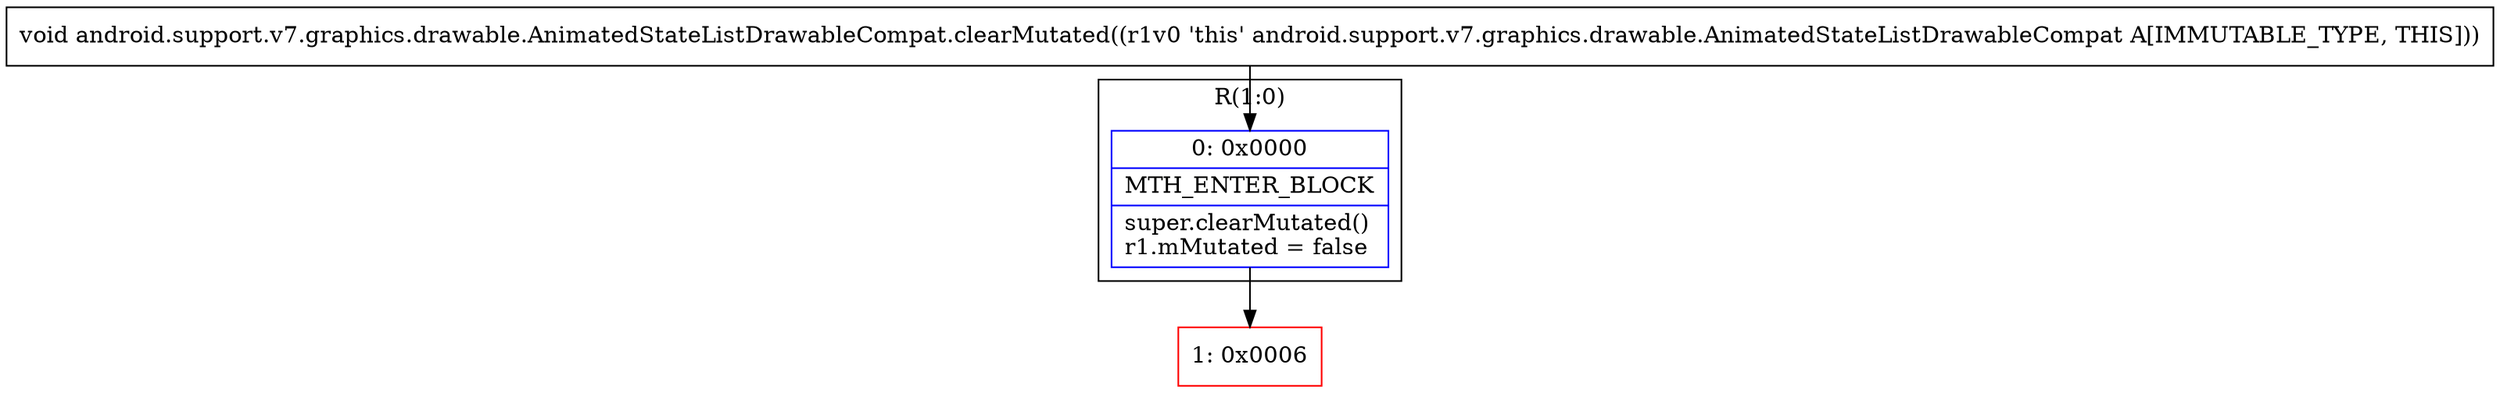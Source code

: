 digraph "CFG forandroid.support.v7.graphics.drawable.AnimatedStateListDrawableCompat.clearMutated()V" {
subgraph cluster_Region_2092218126 {
label = "R(1:0)";
node [shape=record,color=blue];
Node_0 [shape=record,label="{0\:\ 0x0000|MTH_ENTER_BLOCK\l|super.clearMutated()\lr1.mMutated = false\l}"];
}
Node_1 [shape=record,color=red,label="{1\:\ 0x0006}"];
MethodNode[shape=record,label="{void android.support.v7.graphics.drawable.AnimatedStateListDrawableCompat.clearMutated((r1v0 'this' android.support.v7.graphics.drawable.AnimatedStateListDrawableCompat A[IMMUTABLE_TYPE, THIS])) }"];
MethodNode -> Node_0;
Node_0 -> Node_1;
}

